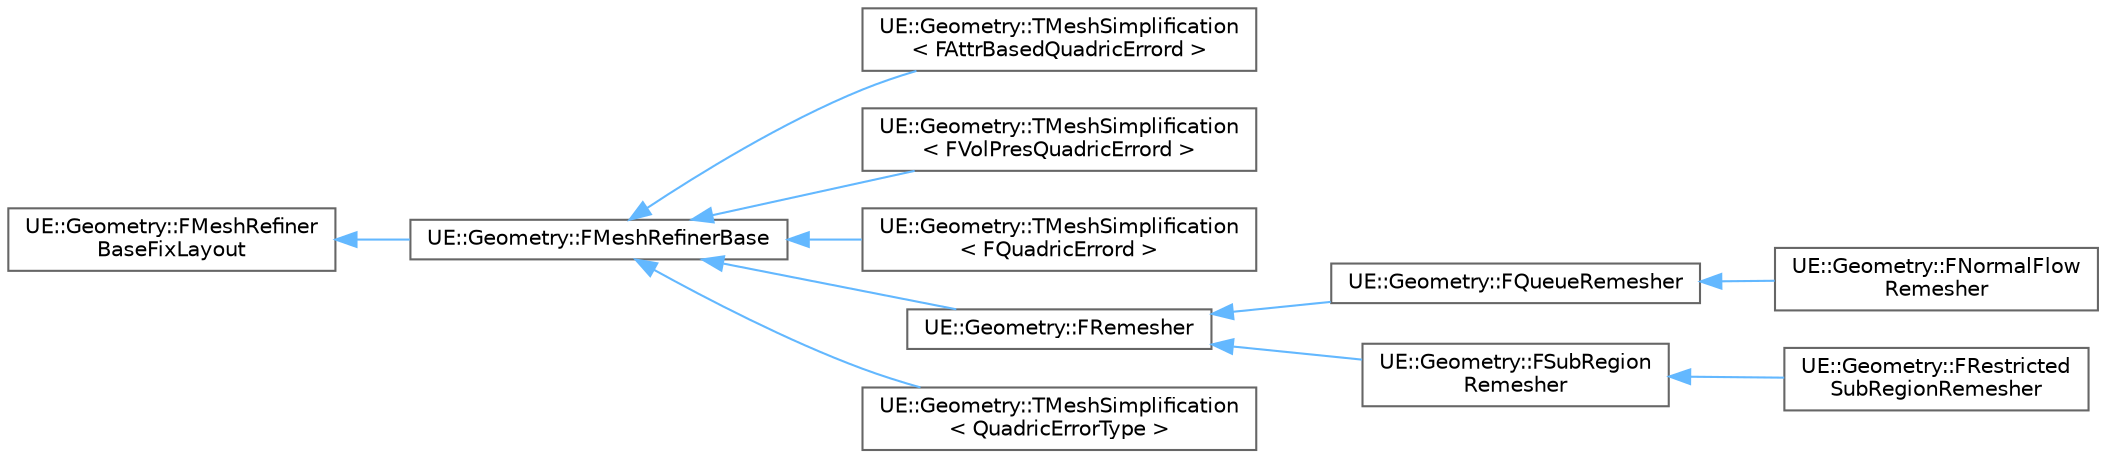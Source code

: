 digraph "Graphical Class Hierarchy"
{
 // INTERACTIVE_SVG=YES
 // LATEX_PDF_SIZE
  bgcolor="transparent";
  edge [fontname=Helvetica,fontsize=10,labelfontname=Helvetica,labelfontsize=10];
  node [fontname=Helvetica,fontsize=10,shape=box,height=0.2,width=0.4];
  rankdir="LR";
  Node0 [id="Node000000",label="UE::Geometry::FMeshRefiner\lBaseFixLayout",height=0.2,width=0.4,color="grey40", fillcolor="white", style="filled",URL="$db/dba/classUE_1_1Geometry_1_1FMeshRefinerBaseFixLayout.html",tooltip=" "];
  Node0 -> Node1 [id="edge9192_Node000000_Node000001",dir="back",color="steelblue1",style="solid",tooltip=" "];
  Node1 [id="Node000001",label="UE::Geometry::FMeshRefinerBase",height=0.2,width=0.4,color="grey40", fillcolor="white", style="filled",URL="$dc/d69/classUE_1_1Geometry_1_1FMeshRefinerBase.html",tooltip="This is a base class that implements common functionality for various triangle mesh resampling strate..."];
  Node1 -> Node2 [id="edge9193_Node000001_Node000002",dir="back",color="steelblue1",style="solid",tooltip=" "];
  Node2 [id="Node000002",label="UE::Geometry::TMeshSimplification\l\< FAttrBasedQuadricErrord \>",height=0.2,width=0.4,color="grey40", fillcolor="white", style="filled",URL="$dc/d7d/classUE_1_1Geometry_1_1TMeshSimplification.html",tooltip=" "];
  Node1 -> Node3 [id="edge9194_Node000001_Node000003",dir="back",color="steelblue1",style="solid",tooltip=" "];
  Node3 [id="Node000003",label="UE::Geometry::TMeshSimplification\l\< FVolPresQuadricErrord \>",height=0.2,width=0.4,color="grey40", fillcolor="white", style="filled",URL="$dc/d7d/classUE_1_1Geometry_1_1TMeshSimplification.html",tooltip=" "];
  Node1 -> Node4 [id="edge9195_Node000001_Node000004",dir="back",color="steelblue1",style="solid",tooltip=" "];
  Node4 [id="Node000004",label="UE::Geometry::TMeshSimplification\l\< FQuadricErrord \>",height=0.2,width=0.4,color="grey40", fillcolor="white", style="filled",URL="$dc/d7d/classUE_1_1Geometry_1_1TMeshSimplification.html",tooltip=" "];
  Node1 -> Node5 [id="edge9196_Node000001_Node000005",dir="back",color="steelblue1",style="solid",tooltip=" "];
  Node5 [id="Node000005",label="UE::Geometry::FRemesher",height=0.2,width=0.4,color="grey40", fillcolor="white", style="filled",URL="$dc/ddc/classUE_1_1Geometry_1_1FRemesher.html",tooltip="FRemesher implements edge flip/split/collapse/smooth Remeshing."];
  Node5 -> Node6 [id="edge9197_Node000005_Node000006",dir="back",color="steelblue1",style="solid",tooltip=" "];
  Node6 [id="Node000006",label="UE::Geometry::FQueueRemesher",height=0.2,width=0.4,color="grey40", fillcolor="white", style="filled",URL="$d4/d3f/classUE_1_1Geometry_1_1FQueueRemesher.html",tooltip="Extension to Remesher that is smarter about which edges/vertices to touch:"];
  Node6 -> Node7 [id="edge9198_Node000006_Node000007",dir="back",color="steelblue1",style="solid",tooltip=" "];
  Node7 [id="Node000007",label="UE::Geometry::FNormalFlow\lRemesher",height=0.2,width=0.4,color="grey40", fillcolor="white", style="filled",URL="$d6/dc4/classUE_1_1Geometry_1_1FNormalFlowRemesher.html",tooltip="Remeshing with \"face aligned projection\"."];
  Node5 -> Node8 [id="edge9199_Node000005_Node000008",dir="back",color="steelblue1",style="solid",tooltip=" "];
  Node8 [id="Node000008",label="UE::Geometry::FSubRegion\lRemesher",height=0.2,width=0.4,color="grey40", fillcolor="white", style="filled",URL="$d8/d3f/classUE_1_1Geometry_1_1FSubRegionRemesher.html",tooltip="FSubRegionRemesher is an extension of FRemesher that allows for constraining remeshing to a localized..."];
  Node8 -> Node9 [id="edge9200_Node000008_Node000009",dir="back",color="steelblue1",style="solid",tooltip=" "];
  Node9 [id="Node000009",label="UE::Geometry::FRestricted\lSubRegionRemesher",height=0.2,width=0.4,color="grey40", fillcolor="white", style="filled",URL="$d9/d7e/classUE_1_1Geometry_1_1FRestrictedSubRegionRemesher.html",tooltip="FRestrictedSubRegionRemesher is similar to FSubRegionRemesher but does not allow the ROI to grow outs..."];
  Node1 -> Node10 [id="edge9201_Node000001_Node000010",dir="back",color="steelblue1",style="solid",tooltip=" "];
  Node10 [id="Node000010",label="UE::Geometry::TMeshSimplification\l\< QuadricErrorType \>",height=0.2,width=0.4,color="grey40", fillcolor="white", style="filled",URL="$dc/d7d/classUE_1_1Geometry_1_1TMeshSimplification.html",tooltip="Implementation of Garland & Heckbert Quadric Error Metric (QEM) Triangle Mesh Simplification."];
}
